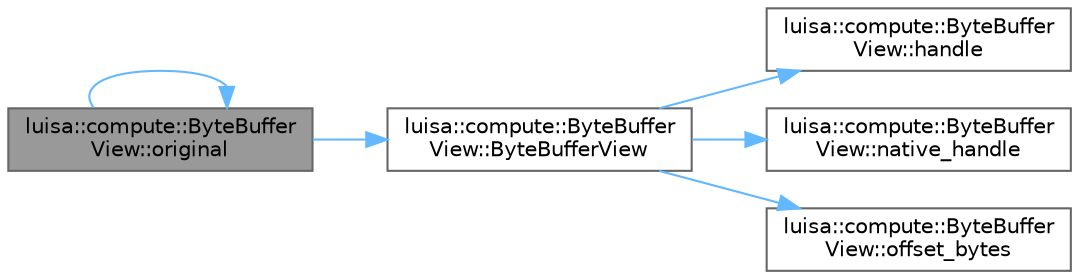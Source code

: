 digraph "luisa::compute::ByteBufferView::original"
{
 // LATEX_PDF_SIZE
  bgcolor="transparent";
  edge [fontname=Helvetica,fontsize=10,labelfontname=Helvetica,labelfontsize=10];
  node [fontname=Helvetica,fontsize=10,shape=box,height=0.2,width=0.4];
  rankdir="LR";
  Node1 [id="Node000001",label="luisa::compute::ByteBuffer\lView::original",height=0.2,width=0.4,color="gray40", fillcolor="grey60", style="filled", fontcolor="black",tooltip=" "];
  Node1 -> Node2 [id="edge6_Node000001_Node000002",color="steelblue1",style="solid",tooltip=" "];
  Node2 [id="Node000002",label="luisa::compute::ByteBuffer\lView::ByteBufferView",height=0.2,width=0.4,color="grey40", fillcolor="white", style="filled",URL="$classluisa_1_1compute_1_1_byte_buffer_view.html#aecfe69ab612f9de4dbe4018b83414432",tooltip=" "];
  Node2 -> Node3 [id="edge7_Node000002_Node000003",color="steelblue1",style="solid",tooltip=" "];
  Node3 [id="Node000003",label="luisa::compute::ByteBuffer\lView::handle",height=0.2,width=0.4,color="grey40", fillcolor="white", style="filled",URL="$classluisa_1_1compute_1_1_byte_buffer_view.html#a65856c7c0ce6469a4edd9a832cc1001a",tooltip=" "];
  Node2 -> Node4 [id="edge8_Node000002_Node000004",color="steelblue1",style="solid",tooltip=" "];
  Node4 [id="Node000004",label="luisa::compute::ByteBuffer\lView::native_handle",height=0.2,width=0.4,color="grey40", fillcolor="white", style="filled",URL="$classluisa_1_1compute_1_1_byte_buffer_view.html#af28e037fce66c2dd131aafc35e3075c0",tooltip=" "];
  Node2 -> Node5 [id="edge9_Node000002_Node000005",color="steelblue1",style="solid",tooltip=" "];
  Node5 [id="Node000005",label="luisa::compute::ByteBuffer\lView::offset_bytes",height=0.2,width=0.4,color="grey40", fillcolor="white", style="filled",URL="$classluisa_1_1compute_1_1_byte_buffer_view.html#aba617894d89af0a13eb30fea897c0d50",tooltip=" "];
  Node1 -> Node1 [id="edge10_Node000001_Node000001",color="steelblue1",style="solid",tooltip=" "];
}
